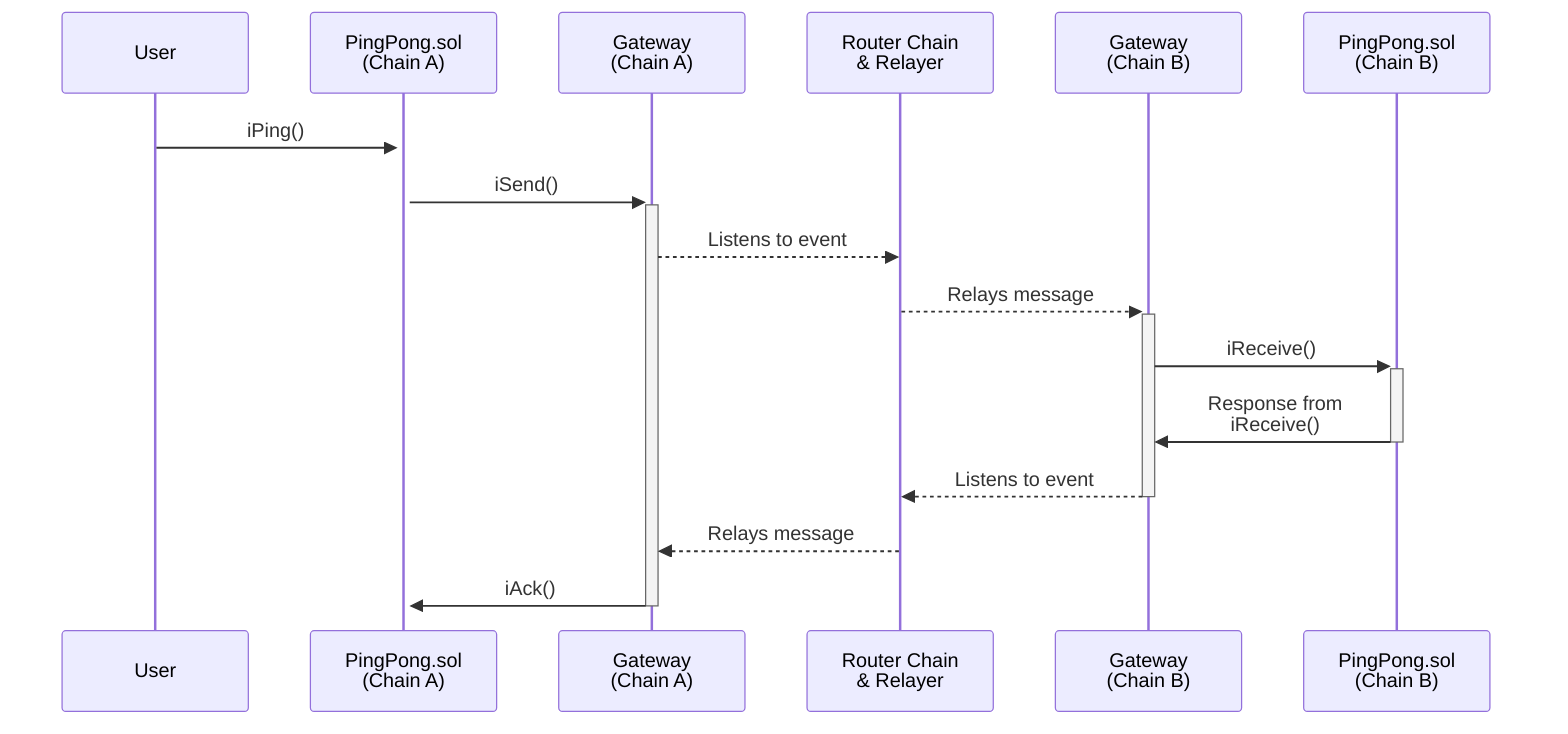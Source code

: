 sequenceDiagram
    participant User
    participant P-A as PingPong.sol<br/>(Chain A)
    participant G-A as Gateway<br/>(Chain A)
    participant Relayer as Router Chain<br/>& Relayer
    participant G-B as Gateway<br/>(Chain B)
    participant P-B as PingPong.sol<br/>(Chain B)
    User->>+P-A: iPing()
    P-A->>+G-A: iSend()
    G-A-->>Relayer: Listens to event
    Relayer-->>+G-B: Relays message
    G-B->>+P-B: iReceive()
    P-B->>-G-B: Response from<br/>iReceive()
    G-B-->>-Relayer: Listens to event
    Relayer-->>G-A: Relays message
    G-A->>-P-A: iAck()